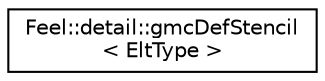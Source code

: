 digraph "Graphical Class Hierarchy"
{
 // LATEX_PDF_SIZE
  edge [fontname="Helvetica",fontsize="10",labelfontname="Helvetica",labelfontsize="10"];
  node [fontname="Helvetica",fontsize="10",shape=record];
  rankdir="LR";
  Node0 [label="Feel::detail::gmcDefStencil\l\< EltType \>",height=0.2,width=0.4,color="black", fillcolor="white", style="filled",URL="$structFeel_1_1detail_1_1gmcDefStencil.html",tooltip=" "];
}
